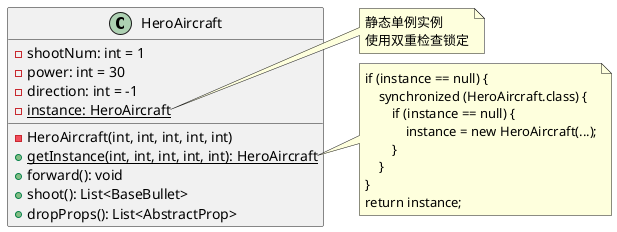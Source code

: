 @startuml
' 英雄机单例模式UML类图

class HeroAircraft {
    - shootNum: int = 1
    - power: int = 30
    - direction: int = -1
    - {static} instance: HeroAircraft

    - HeroAircraft(int, int, int, int, int)
    + {static} getInstance(int, int, int, int, int): HeroAircraft
    + forward(): void
    + shoot(): List<BaseBullet>
    + dropProps(): List<AbstractProp>
}

note right of HeroAircraft::instance
    静态单例实例
    使用双重检查锁定
end note

note right of HeroAircraft::getInstance
    if (instance == null) {
        synchronized (HeroAircraft.class) {
            if (instance == null) {
                instance = new HeroAircraft(...);
            }
        }
    }
    return instance;
end note

@enduml